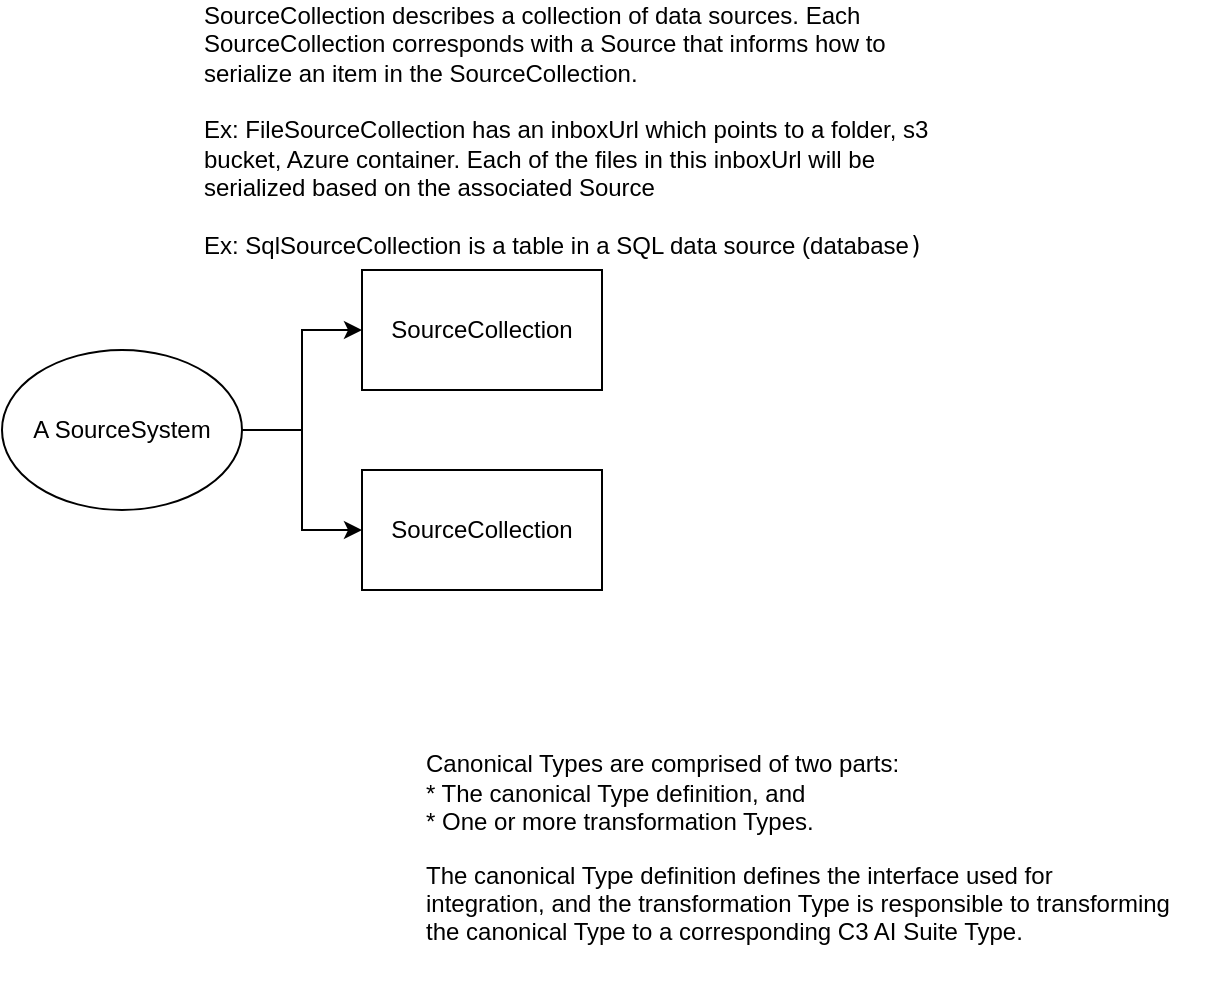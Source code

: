 <mxfile version="14.9.9" type="github">
  <diagram id="pvR70iSJ0H7R-v6CIDdV" name="Page-1">
    <mxGraphModel dx="1812" dy="1018" grid="1" gridSize="10" guides="1" tooltips="1" connect="1" arrows="1" fold="1" page="1" pageScale="1" pageWidth="850" pageHeight="1100" math="0" shadow="0">
      <root>
        <mxCell id="0" />
        <mxCell id="1" parent="0" />
        <mxCell id="1ysjTi8co_--tbsCxDWm-5" style="edgeStyle=orthogonalEdgeStyle;rounded=0;orthogonalLoop=1;jettySize=auto;html=1;exitX=1;exitY=0.5;exitDx=0;exitDy=0;entryX=0;entryY=0.5;entryDx=0;entryDy=0;" edge="1" parent="1" source="1ysjTi8co_--tbsCxDWm-1" target="1ysjTi8co_--tbsCxDWm-2">
          <mxGeometry relative="1" as="geometry" />
        </mxCell>
        <mxCell id="1ysjTi8co_--tbsCxDWm-6" style="edgeStyle=orthogonalEdgeStyle;rounded=0;orthogonalLoop=1;jettySize=auto;html=1;exitX=1;exitY=0.5;exitDx=0;exitDy=0;entryX=0;entryY=0.5;entryDx=0;entryDy=0;" edge="1" parent="1" source="1ysjTi8co_--tbsCxDWm-1" target="1ysjTi8co_--tbsCxDWm-3">
          <mxGeometry relative="1" as="geometry" />
        </mxCell>
        <mxCell id="1ysjTi8co_--tbsCxDWm-1" value="A SourceSystem" style="ellipse;whiteSpace=wrap;html=1;" vertex="1" parent="1">
          <mxGeometry x="60" y="200" width="120" height="80" as="geometry" />
        </mxCell>
        <mxCell id="1ysjTi8co_--tbsCxDWm-2" value="SourceCollection" style="rounded=0;whiteSpace=wrap;html=1;" vertex="1" parent="1">
          <mxGeometry x="240" y="160" width="120" height="60" as="geometry" />
        </mxCell>
        <mxCell id="1ysjTi8co_--tbsCxDWm-3" value="SourceCollection" style="rounded=0;whiteSpace=wrap;html=1;" vertex="1" parent="1">
          <mxGeometry x="240" y="260" width="120" height="60" as="geometry" />
        </mxCell>
        <mxCell id="1ysjTi8co_--tbsCxDWm-7" value="&lt;div align=&quot;left&quot;&gt;SourceCollection describes a collection of data sources. Each SourceCollection corresponds with a Source that informs how to serialize an item in the SourceCollection. &lt;br&gt;&lt;/div&gt;&lt;div align=&quot;left&quot;&gt;&lt;br&gt;&lt;/div&gt;&lt;div align=&quot;left&quot;&gt;Ex: FileSourceCollection has an inboxUrl which points to a folder, s3 bucket, Azure container. Each of the files in this inboxUrl will be serialized based on the associated Source&lt;/div&gt;&lt;div align=&quot;left&quot;&gt;&lt;br&gt;&lt;/div&gt;&lt;div align=&quot;left&quot;&gt;Ex: &lt;code&gt;&lt;font face=&quot;Helvetica&quot;&gt;SqlSourceCollection is a table in a SQL data source (database&lt;/font&gt;)&lt;br&gt;&lt;/code&gt;&lt;/div&gt;" style="text;html=1;strokeColor=none;fillColor=none;align=center;verticalAlign=middle;whiteSpace=wrap;rounded=0;" vertex="1" parent="1">
          <mxGeometry x="160" y="50" width="370" height="80" as="geometry" />
        </mxCell>
        <mxCell id="1ysjTi8co_--tbsCxDWm-8" value="Canonical Types are comprised of two parts:&lt;br&gt;&lt;div&gt;* The canonical Type definition, and&lt;/div&gt;&lt;div&gt;* One or more transformation Types.&lt;/div&gt;&lt;p&gt;The canonical Type definition defines the interface used for &lt;br&gt;integration, and the transformation Type is responsible to transforming &lt;br&gt;the canonical Type to a corresponding C3 AI Suite Type.&lt;br&gt;&lt;/p&gt;" style="text;html=1;strokeColor=none;fillColor=none;align=left;verticalAlign=middle;whiteSpace=wrap;rounded=0;" vertex="1" parent="1">
          <mxGeometry x="270" y="390" width="395" height="130" as="geometry" />
        </mxCell>
      </root>
    </mxGraphModel>
  </diagram>
</mxfile>
